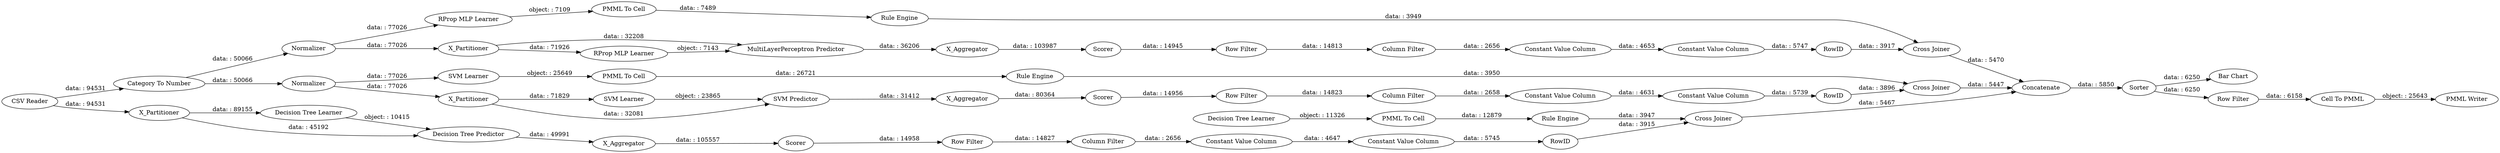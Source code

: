 digraph {
	"-3459336762539084301_59" [label="Bar Chart"]
	"-3459336762539084301_62" [label="CSV Reader"]
	"-3459336762539084301_61" [label="PMML Writer"]
	"-3459336762539084301_54" [label="Cell To PMML"]
	"2274328505897143792_35" [label="Rule Engine"]
	"2274328505897143792_33" [label="SVM Learner"]
	"2274328505897143792_34" [label="PMML To Cell"]
	"4349624756908985764_34" [label="Rule Engine"]
	"-3554380622216181545_290" [label="Constant Value Column"]
	"-3459336762539084301_52" [label=Sorter]
	"-8198135423100529227_290" [label="Constant Value Column"]
	"-770311966826462917_31" [label="Decision Tree Learner"]
	"2936961807699966655_38" [label="Cross Joiner"]
	"-3554380622216181545_9" [label="Row Filter"]
	"2936961807699966655_2" [label=X_Partitioner]
	"-596634639910050365_31" [label="SVM Learner"]
	"2936961807699966655_40" [label=Scorer]
	"2936961807699966655_31" [label="RProp MLP Learner"]
	"-8198135423100529227_293" [label=RowID]
	"-770311966826462917_2" [label=X_Partitioner]
	"-7716381751663427167_292" [label="Constant Value Column"]
	"-7716381751663427167_294" [label="Column Filter"]
	"-596634639910050365_40" [label=Normalizer]
	"-3459336762539084301_60" [label=Concatenate]
	"286697838118292730_22" [label="PMML To Cell"]
	"2936961807699966655_32" [label="MultiLayerPerceptron Predictor"]
	"-7716381751663427167_9" [label="Row Filter"]
	"4349624756908985764_28" [label="PMML To Cell"]
	"-8198135423100529227_294" [label="Column Filter"]
	"-770311966826462917_32" [label="Decision Tree Predictor"]
	"-596634639910050365_41" [label=Scorer]
	"286697838118292730_34" [label="Rule Engine"]
	"-3554380622216181545_292" [label="Constant Value Column"]
	"2936961807699966655_7" [label=X_Aggregator]
	"-8198135423100529227_9" [label="Row Filter"]
	"-596634639910050365_2" [label=X_Partitioner]
	"-7716381751663427167_293" [label=RowID]
	"-770311966826462917_7" [label=X_Aggregator]
	"-596634639910050365_7" [label=X_Aggregator]
	"-3459336762539084301_53" [label="Row Filter"]
	"-596634639910050365_39" [label="Cross Joiner"]
	"4349624756908985764_33" [label="Decision Tree Learner"]
	"-596634639910050365_32" [label="SVM Predictor"]
	"-770311966826462917_38" [label="Cross Joiner"]
	"-3554380622216181545_294" [label="Column Filter"]
	"2936961807699966655_39" [label=Normalizer]
	"-770311966826462917_39" [label=Scorer]
	"-8198135423100529227_292" [label="Constant Value Column"]
	"286697838118292730_35" [label="RProp MLP Learner"]
	"-3554380622216181545_293" [label=RowID]
	"-7716381751663427167_290" [label="Constant Value Column"]
	"-3459336762539084301_58" [label="Category To Number"]
	"-7716381751663427167_290" -> "-7716381751663427167_292" [label="data: : 4631"]
	"-3554380622216181545_293" -> "2936961807699966655_38" [label="data: : 3917"]
	"286697838118292730_22" -> "286697838118292730_34" [label="data: : 7489"]
	"2936961807699966655_31" -> "2936961807699966655_32" [label="object: : 7143"]
	"-596634639910050365_32" -> "-596634639910050365_7" [label="data: : 31412"]
	"2274328505897143792_33" -> "2274328505897143792_34" [label="object: : 25649"]
	"-7716381751663427167_292" -> "-7716381751663427167_293" [label="data: : 5739"]
	"-8198135423100529227_292" -> "-8198135423100529227_293" [label="data: : 5745"]
	"-7716381751663427167_293" -> "-596634639910050365_39" [label="data: : 3896"]
	"2936961807699966655_32" -> "2936961807699966655_7" [label="data: : 36206"]
	"-8198135423100529227_293" -> "-770311966826462917_38" [label="data: : 3915"]
	"-3459336762539084301_62" -> "-770311966826462917_2" [label="data: : 94531"]
	"-770311966826462917_38" -> "-3459336762539084301_60" [label="data: : 5467"]
	"-8198135423100529227_9" -> "-8198135423100529227_294" [label="data: : 14827"]
	"-596634639910050365_7" -> "-596634639910050365_41" [label="data: : 80364"]
	"2274328505897143792_34" -> "2274328505897143792_35" [label="data: : 26721"]
	"-3459336762539084301_58" -> "-596634639910050365_40" [label="data: : 50066"]
	"-3459336762539084301_53" -> "-3459336762539084301_54" [label="data: : 6158"]
	"-770311966826462917_39" -> "-8198135423100529227_9" [label="data: : 14958"]
	"4349624756908985764_28" -> "4349624756908985764_34" [label="data: : 12879"]
	"-770311966826462917_7" -> "-770311966826462917_39" [label="data: : 105557"]
	"-3554380622216181545_292" -> "-3554380622216181545_293" [label="data: : 5747"]
	"-770311966826462917_31" -> "-770311966826462917_32" [label="object: : 10415"]
	"2936961807699966655_7" -> "2936961807699966655_40" [label="data: : 103987"]
	"-596634639910050365_2" -> "-596634639910050365_32" [label="data: : 32081"]
	"-596634639910050365_41" -> "-7716381751663427167_9" [label="data: : 14956"]
	"-3459336762539084301_58" -> "2936961807699966655_39" [label="data: : 50066"]
	"-8198135423100529227_290" -> "-8198135423100529227_292" [label="data: : 4647"]
	"-770311966826462917_32" -> "-770311966826462917_7" [label="data: : 49991"]
	"2936961807699966655_38" -> "-3459336762539084301_60" [label="data: : 5470"]
	"286697838118292730_34" -> "2936961807699966655_38" [label="data: : 3949"]
	"4349624756908985764_34" -> "-770311966826462917_38" [label="data: : 3947"]
	"-596634639910050365_2" -> "-596634639910050365_31" [label="data: : 71829"]
	"-770311966826462917_2" -> "-770311966826462917_32" [label="data: : 45192"]
	"4349624756908985764_33" -> "4349624756908985764_28" [label="object: : 11326"]
	"2936961807699966655_40" -> "-3554380622216181545_9" [label="data: : 14945"]
	"-3554380622216181545_290" -> "-3554380622216181545_292" [label="data: : 4653"]
	"2936961807699966655_2" -> "2936961807699966655_31" [label="data: : 71926"]
	"-3459336762539084301_54" -> "-3459336762539084301_61" [label="object: : 25643"]
	"2936961807699966655_39" -> "2936961807699966655_2" [label="data: : 77026"]
	"-596634639910050365_39" -> "-3459336762539084301_60" [label="data: : 5447"]
	"286697838118292730_35" -> "286697838118292730_22" [label="object: : 7109"]
	"-3459336762539084301_62" -> "-3459336762539084301_58" [label="data: : 94531"]
	"-8198135423100529227_294" -> "-8198135423100529227_290" [label="data: : 2656"]
	"-3554380622216181545_294" -> "-3554380622216181545_290" [label="data: : 2656"]
	"-7716381751663427167_294" -> "-7716381751663427167_290" [label="data: : 2658"]
	"-770311966826462917_2" -> "-770311966826462917_31" [label="data: : 89155"]
	"2936961807699966655_2" -> "2936961807699966655_32" [label="data: : 32208"]
	"-596634639910050365_40" -> "2274328505897143792_33" [label="data: : 77026"]
	"2936961807699966655_39" -> "286697838118292730_35" [label="data: : 77026"]
	"-7716381751663427167_9" -> "-7716381751663427167_294" [label="data: : 14823"]
	"-596634639910050365_40" -> "-596634639910050365_2" [label="data: : 77026"]
	"2274328505897143792_35" -> "-596634639910050365_39" [label="data: : 3950"]
	"-3459336762539084301_60" -> "-3459336762539084301_52" [label="data: : 5850"]
	"-596634639910050365_31" -> "-596634639910050365_32" [label="object: : 23865"]
	"-3554380622216181545_9" -> "-3554380622216181545_294" [label="data: : 14813"]
	"-3459336762539084301_52" -> "-3459336762539084301_59" [label="data: : 6250"]
	"-3459336762539084301_52" -> "-3459336762539084301_53" [label="data: : 6250"]
	rankdir=LR
}
